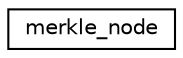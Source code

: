digraph "Graphical Class Hierarchy"
{
  edge [fontname="Helvetica",fontsize="10",labelfontname="Helvetica",labelfontsize="10"];
  node [fontname="Helvetica",fontsize="10",shape=record];
  rankdir="LR";
  Node0 [label="merkle_node",height=0.2,width=0.4,color="black", fillcolor="white", style="filled",URL="$structmerkle__node.html"];
}
